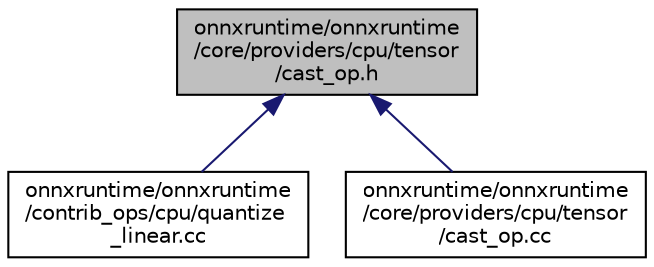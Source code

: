 digraph "onnxruntime/onnxruntime/core/providers/cpu/tensor/cast_op.h"
{
  edge [fontname="Helvetica",fontsize="10",labelfontname="Helvetica",labelfontsize="10"];
  node [fontname="Helvetica",fontsize="10",shape=record];
  Node72 [label="onnxruntime/onnxruntime\l/core/providers/cpu/tensor\l/cast_op.h",height=0.2,width=0.4,color="black", fillcolor="grey75", style="filled", fontcolor="black"];
  Node72 -> Node73 [dir="back",color="midnightblue",fontsize="10",style="solid",fontname="Helvetica"];
  Node73 [label="onnxruntime/onnxruntime\l/contrib_ops/cpu/quantize\l_linear.cc",height=0.2,width=0.4,color="black", fillcolor="white", style="filled",URL="$quantize__linear_8cc.html"];
  Node72 -> Node74 [dir="back",color="midnightblue",fontsize="10",style="solid",fontname="Helvetica"];
  Node74 [label="onnxruntime/onnxruntime\l/core/providers/cpu/tensor\l/cast_op.cc",height=0.2,width=0.4,color="black", fillcolor="white", style="filled",URL="$cpu_2tensor_2cast__op_8cc.html"];
}
